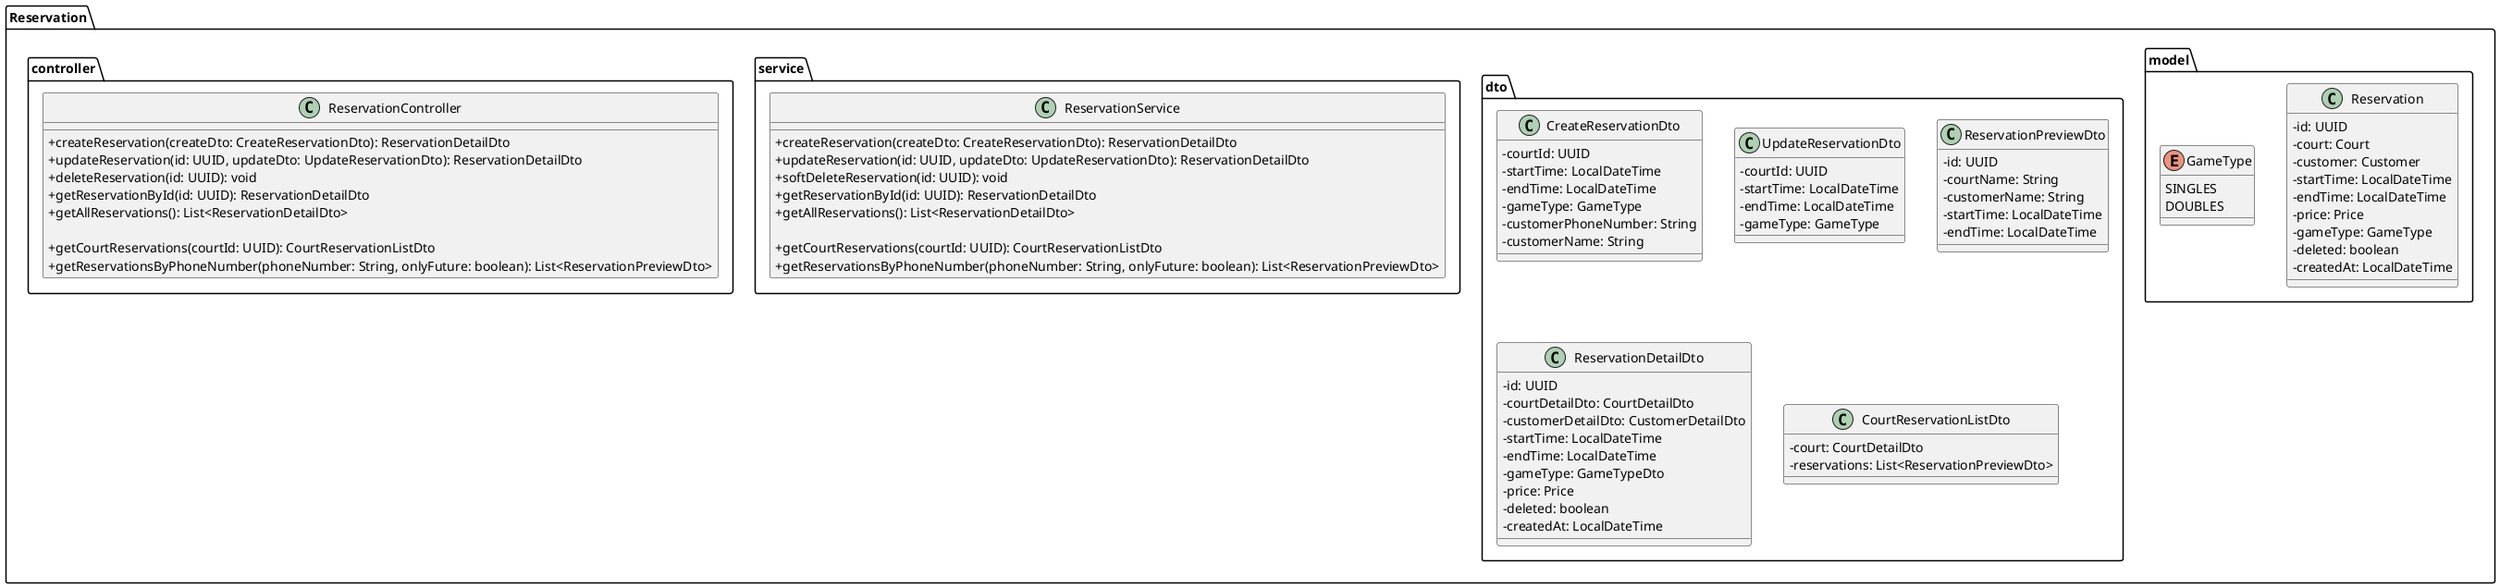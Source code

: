 @startuml

skinparam classAttributeIconSize 0

package "Reservation" {

	package "model" {
	  class Reservation {
	    - id: UUID
	    - court: Court
	    - customer: Customer
	    - startTime: LocalDateTime
	    - endTime: LocalDateTime
	    - price: Price
	    - gameType: GameType
	    - deleted: boolean
	    - createdAt: LocalDateTime
	  }

    enum GameType {
      SINGLES
      DOUBLES
    }
  }

  package "dto" {
		class CreateReservationDto {
			- courtId: UUID
			- startTime: LocalDateTime
			- endTime: LocalDateTime
			- gameType: GameType
			- customerPhoneNumber: String
			- customerName: String
		}

		class UpdateReservationDto {
			- courtId: UUID
			- startTime: LocalDateTime
			- endTime: LocalDateTime
			- gameType: GameType
		}

		class ReservationPreviewDto {
			- id: UUID
			- courtName: String
			- customerName: String
			- startTime: LocalDateTime
			- endTime: LocalDateTime
		}

		class ReservationDetailDto {
			- id: UUID
			- courtDetailDto: CourtDetailDto
			- customerDetailDto: CustomerDetailDto
			- startTime: LocalDateTime
			- endTime: LocalDateTime
			- gameType: GameTypeDto
			- price: Price
			- deleted: boolean
			- createdAt: LocalDateTime
		}

		class CourtReservationListDto {
			- court: CourtDetailDto
			- reservations: List<ReservationPreviewDto>
		}
  }

  package "service" {
    class ReservationService {
	    + createReservation(createDto: CreateReservationDto): ReservationDetailDto
	    + updateReservation(id: UUID, updateDto: UpdateReservationDto): ReservationDetailDto
	    + softDeleteReservation(id: UUID): void
	    + getReservationById(id: UUID): ReservationDetailDto
	    + getAllReservations(): List<ReservationDetailDto>

	    + getCourtReservations(courtId: UUID): CourtReservationListDto
	    + getReservationsByPhoneNumber(phoneNumber: String, onlyFuture: boolean): List<ReservationPreviewDto>
	  }
  }

  package "controller" {
    class ReservationController {
	    + createReservation(createDto: CreateReservationDto): ReservationDetailDto
	    + updateReservation(id: UUID, updateDto: UpdateReservationDto): ReservationDetailDto
	    + deleteReservation(id: UUID): void
	    + getReservationById(id: UUID): ReservationDetailDto
	    + getAllReservations(): List<ReservationDetailDto>

	    + getCourtReservations(courtId: UUID): CourtReservationListDto
	    + getReservationsByPhoneNumber(phoneNumber: String, onlyFuture: boolean): List<ReservationPreviewDto>
    }
  }
}

@enduml